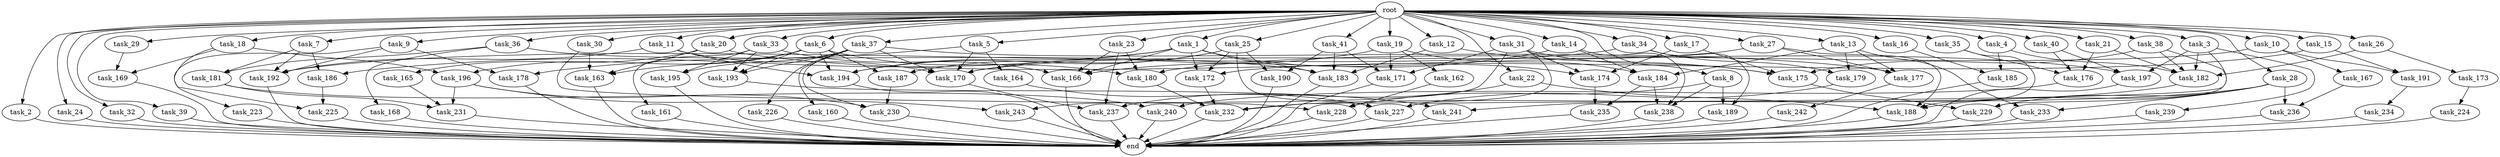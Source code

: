 digraph G {
  root [size="0.000000"];
  task_1 [size="1.024000"];
  task_2 [size="1.024000"];
  task_3 [size="1.024000"];
  task_4 [size="1.024000"];
  task_5 [size="1.024000"];
  task_6 [size="1.024000"];
  task_7 [size="1.024000"];
  task_8 [size="1.024000"];
  task_9 [size="1.024000"];
  task_10 [size="1.024000"];
  task_11 [size="1.024000"];
  task_12 [size="1.024000"];
  task_13 [size="1.024000"];
  task_14 [size="1.024000"];
  task_15 [size="1.024000"];
  task_16 [size="1.024000"];
  task_17 [size="1.024000"];
  task_18 [size="1.024000"];
  task_19 [size="1.024000"];
  task_20 [size="1.024000"];
  task_21 [size="1.024000"];
  task_22 [size="1.024000"];
  task_23 [size="1.024000"];
  task_24 [size="1.024000"];
  task_25 [size="1.024000"];
  task_26 [size="1.024000"];
  task_27 [size="1.024000"];
  task_28 [size="1.024000"];
  task_29 [size="1.024000"];
  task_30 [size="1.024000"];
  task_31 [size="1.024000"];
  task_32 [size="1.024000"];
  task_33 [size="1.024000"];
  task_34 [size="1.024000"];
  task_35 [size="1.024000"];
  task_36 [size="1.024000"];
  task_37 [size="1.024000"];
  task_38 [size="1.024000"];
  task_39 [size="1.024000"];
  task_40 [size="1.024000"];
  task_41 [size="1.024000"];
  task_160 [size="77309411.328000"];
  task_161 [size="137438953.472000"];
  task_162 [size="214748364.800000"];
  task_163 [size="1554778161.152000"];
  task_164 [size="420906795.008000"];
  task_165 [size="549755813.888000"];
  task_166 [size="1288490188.800000"];
  task_167 [size="858993459.200000"];
  task_168 [size="77309411.328000"];
  task_169 [size="1005022347.264000"];
  task_170 [size="1065151889.408000"];
  task_171 [size="601295421.440000"];
  task_172 [size="670014898.176000"];
  task_173 [size="214748364.800000"];
  task_174 [size="1425929142.272000"];
  task_175 [size="1254130450.432000"];
  task_176 [size="249108103.168000"];
  task_177 [size="523986010.112000"];
  task_178 [size="841813590.016000"];
  task_179 [size="446676598.784000"];
  task_180 [size="1589137899.520000"];
  task_181 [size="773094113.280000"];
  task_182 [size="1047972020.224000"];
  task_183 [size="609885356.032000"];
  task_184 [size="833223655.424000"];
  task_185 [size="111669149.696000"];
  task_186 [size="1116691496.960000"];
  task_187 [size="523986010.112000"];
  task_188 [size="1606317768.704000"];
  task_189 [size="996432412.672000"];
  task_190 [size="292057776.128000"];
  task_191 [size="893353197.568000"];
  task_192 [size="1468878815.232000"];
  task_193 [size="523986010.112000"];
  task_194 [size="1159641169.920000"];
  task_195 [size="214748364.800000"];
  task_196 [size="618475290.624000"];
  task_197 [size="1236950581.248000"];
  task_223 [size="420906795.008000"];
  task_224 [size="858993459.200000"];
  task_225 [size="730144440.320000"];
  task_226 [size="77309411.328000"];
  task_227 [size="1013612281.856000"];
  task_228 [size="1589137899.520000"];
  task_229 [size="944892805.120000"];
  task_230 [size="1632087572.480000"];
  task_231 [size="1108101562.368000"];
  task_232 [size="970662608.896000"];
  task_233 [size="1005022347.264000"];
  task_234 [size="858993459.200000"];
  task_235 [size="171798691.840000"];
  task_236 [size="910533066.752000"];
  task_237 [size="1331439861.760000"];
  task_238 [size="1202590842.880000"];
  task_239 [size="549755813.888000"];
  task_240 [size="1073741824.000000"];
  task_241 [size="1391569403.904000"];
  task_242 [size="695784701.952000"];
  task_243 [size="1168231104.512000"];
  end [size="0.000000"];

  root -> task_1 [size="1.000000"];
  root -> task_2 [size="1.000000"];
  root -> task_3 [size="1.000000"];
  root -> task_4 [size="1.000000"];
  root -> task_5 [size="1.000000"];
  root -> task_6 [size="1.000000"];
  root -> task_7 [size="1.000000"];
  root -> task_8 [size="1.000000"];
  root -> task_9 [size="1.000000"];
  root -> task_10 [size="1.000000"];
  root -> task_11 [size="1.000000"];
  root -> task_12 [size="1.000000"];
  root -> task_13 [size="1.000000"];
  root -> task_14 [size="1.000000"];
  root -> task_15 [size="1.000000"];
  root -> task_16 [size="1.000000"];
  root -> task_17 [size="1.000000"];
  root -> task_18 [size="1.000000"];
  root -> task_19 [size="1.000000"];
  root -> task_20 [size="1.000000"];
  root -> task_21 [size="1.000000"];
  root -> task_22 [size="1.000000"];
  root -> task_23 [size="1.000000"];
  root -> task_24 [size="1.000000"];
  root -> task_25 [size="1.000000"];
  root -> task_26 [size="1.000000"];
  root -> task_27 [size="1.000000"];
  root -> task_28 [size="1.000000"];
  root -> task_29 [size="1.000000"];
  root -> task_30 [size="1.000000"];
  root -> task_31 [size="1.000000"];
  root -> task_32 [size="1.000000"];
  root -> task_33 [size="1.000000"];
  root -> task_34 [size="1.000000"];
  root -> task_35 [size="1.000000"];
  root -> task_36 [size="1.000000"];
  root -> task_37 [size="1.000000"];
  root -> task_38 [size="1.000000"];
  root -> task_39 [size="1.000000"];
  root -> task_40 [size="1.000000"];
  root -> task_41 [size="1.000000"];
  task_1 -> task_166 [size="411041792.000000"];
  task_1 -> task_172 [size="411041792.000000"];
  task_1 -> task_174 [size="411041792.000000"];
  task_1 -> task_183 [size="411041792.000000"];
  task_1 -> task_186 [size="411041792.000000"];
  task_1 -> task_194 [size="411041792.000000"];
  task_2 -> end [size="1.000000"];
  task_3 -> task_182 [size="536870912.000000"];
  task_3 -> task_197 [size="536870912.000000"];
  task_3 -> task_227 [size="536870912.000000"];
  task_3 -> task_239 [size="536870912.000000"];
  task_4 -> task_182 [size="33554432.000000"];
  task_4 -> task_185 [size="33554432.000000"];
  task_5 -> task_164 [size="411041792.000000"];
  task_5 -> task_170 [size="411041792.000000"];
  task_5 -> task_178 [size="411041792.000000"];
  task_6 -> task_163 [size="301989888.000000"];
  task_6 -> task_180 [size="301989888.000000"];
  task_6 -> task_187 [size="301989888.000000"];
  task_6 -> task_193 [size="301989888.000000"];
  task_6 -> task_194 [size="301989888.000000"];
  task_6 -> task_196 [size="301989888.000000"];
  task_7 -> task_181 [size="679477248.000000"];
  task_7 -> task_186 [size="679477248.000000"];
  task_7 -> task_192 [size="679477248.000000"];
  task_8 -> task_189 [size="838860800.000000"];
  task_8 -> task_228 [size="838860800.000000"];
  task_8 -> task_238 [size="838860800.000000"];
  task_9 -> task_178 [size="411041792.000000"];
  task_9 -> task_192 [size="411041792.000000"];
  task_9 -> task_223 [size="411041792.000000"];
  task_10 -> task_167 [size="838860800.000000"];
  task_10 -> task_180 [size="838860800.000000"];
  task_10 -> task_191 [size="838860800.000000"];
  task_11 -> task_170 [size="209715200.000000"];
  task_11 -> task_192 [size="209715200.000000"];
  task_11 -> task_194 [size="209715200.000000"];
  task_12 -> task_175 [size="33554432.000000"];
  task_12 -> task_183 [size="33554432.000000"];
  task_13 -> task_177 [size="301989888.000000"];
  task_13 -> task_179 [size="301989888.000000"];
  task_13 -> task_184 [size="301989888.000000"];
  task_13 -> task_233 [size="301989888.000000"];
  task_14 -> task_166 [size="301989888.000000"];
  task_14 -> task_184 [size="301989888.000000"];
  task_14 -> task_238 [size="301989888.000000"];
  task_15 -> task_172 [size="33554432.000000"];
  task_15 -> task_191 [size="33554432.000000"];
  task_16 -> task_185 [size="75497472.000000"];
  task_17 -> task_174 [size="679477248.000000"];
  task_17 -> task_175 [size="679477248.000000"];
  task_18 -> task_169 [size="301989888.000000"];
  task_18 -> task_196 [size="301989888.000000"];
  task_18 -> task_225 [size="301989888.000000"];
  task_19 -> task_162 [size="209715200.000000"];
  task_19 -> task_170 [size="209715200.000000"];
  task_19 -> task_171 [size="209715200.000000"];
  task_19 -> task_184 [size="209715200.000000"];
  task_20 -> task_163 [size="536870912.000000"];
  task_20 -> task_165 [size="536870912.000000"];
  task_20 -> task_197 [size="536870912.000000"];
  task_21 -> task_176 [size="33554432.000000"];
  task_21 -> task_182 [size="33554432.000000"];
  task_22 -> task_188 [size="679477248.000000"];
  task_22 -> task_237 [size="679477248.000000"];
  task_23 -> task_166 [size="411041792.000000"];
  task_23 -> task_180 [size="411041792.000000"];
  task_23 -> task_237 [size="411041792.000000"];
  task_24 -> end [size="1.000000"];
  task_25 -> task_172 [size="209715200.000000"];
  task_25 -> task_187 [size="209715200.000000"];
  task_25 -> task_190 [size="209715200.000000"];
  task_25 -> task_194 [size="209715200.000000"];
  task_25 -> task_227 [size="209715200.000000"];
  task_26 -> task_173 [size="209715200.000000"];
  task_26 -> task_182 [size="209715200.000000"];
  task_27 -> task_170 [size="134217728.000000"];
  task_27 -> task_177 [size="134217728.000000"];
  task_27 -> task_188 [size="134217728.000000"];
  task_28 -> task_188 [size="679477248.000000"];
  task_28 -> task_229 [size="679477248.000000"];
  task_28 -> task_233 [size="679477248.000000"];
  task_28 -> task_236 [size="679477248.000000"];
  task_28 -> task_241 [size="679477248.000000"];
  task_29 -> task_169 [size="679477248.000000"];
  task_30 -> task_163 [size="679477248.000000"];
  task_30 -> task_228 [size="679477248.000000"];
  task_31 -> task_171 [size="301989888.000000"];
  task_31 -> task_174 [size="301989888.000000"];
  task_31 -> task_175 [size="301989888.000000"];
  task_31 -> task_232 [size="301989888.000000"];
  task_31 -> task_243 [size="301989888.000000"];
  task_32 -> end [size="1.000000"];
  task_33 -> task_161 [size="134217728.000000"];
  task_33 -> task_166 [size="134217728.000000"];
  task_33 -> task_193 [size="134217728.000000"];
  task_33 -> task_195 [size="134217728.000000"];
  task_34 -> task_179 [size="134217728.000000"];
  task_34 -> task_189 [size="134217728.000000"];
  task_34 -> task_192 [size="134217728.000000"];
  task_35 -> task_176 [size="75497472.000000"];
  task_35 -> task_188 [size="75497472.000000"];
  task_36 -> task_168 [size="75497472.000000"];
  task_36 -> task_181 [size="75497472.000000"];
  task_36 -> task_183 [size="75497472.000000"];
  task_37 -> task_160 [size="75497472.000000"];
  task_37 -> task_170 [size="75497472.000000"];
  task_37 -> task_177 [size="75497472.000000"];
  task_37 -> task_193 [size="75497472.000000"];
  task_37 -> task_195 [size="75497472.000000"];
  task_37 -> task_226 [size="75497472.000000"];
  task_37 -> task_230 [size="75497472.000000"];
  task_38 -> task_175 [size="209715200.000000"];
  task_38 -> task_182 [size="209715200.000000"];
  task_38 -> task_229 [size="209715200.000000"];
  task_39 -> end [size="1.000000"];
  task_40 -> task_176 [size="134217728.000000"];
  task_40 -> task_197 [size="134217728.000000"];
  task_41 -> task_171 [size="75497472.000000"];
  task_41 -> task_183 [size="75497472.000000"];
  task_41 -> task_190 [size="75497472.000000"];
  task_160 -> end [size="1.000000"];
  task_161 -> end [size="1.000000"];
  task_162 -> task_228 [size="33554432.000000"];
  task_163 -> end [size="1.000000"];
  task_164 -> task_227 [size="209715200.000000"];
  task_165 -> task_231 [size="33554432.000000"];
  task_166 -> end [size="1.000000"];
  task_167 -> task_236 [size="209715200.000000"];
  task_168 -> end [size="1.000000"];
  task_169 -> end [size="1.000000"];
  task_170 -> task_237 [size="209715200.000000"];
  task_171 -> end [size="1.000000"];
  task_172 -> task_232 [size="536870912.000000"];
  task_173 -> task_224 [size="838860800.000000"];
  task_174 -> task_235 [size="134217728.000000"];
  task_175 -> task_229 [size="33554432.000000"];
  task_176 -> task_240 [size="838860800.000000"];
  task_177 -> task_242 [size="679477248.000000"];
  task_178 -> end [size="1.000000"];
  task_179 -> task_227 [size="33554432.000000"];
  task_180 -> task_232 [size="33554432.000000"];
  task_181 -> task_231 [size="209715200.000000"];
  task_181 -> task_240 [size="209715200.000000"];
  task_182 -> task_232 [size="75497472.000000"];
  task_183 -> end [size="1.000000"];
  task_184 -> task_235 [size="33554432.000000"];
  task_184 -> task_238 [size="33554432.000000"];
  task_185 -> end [size="1.000000"];
  task_186 -> task_225 [size="411041792.000000"];
  task_187 -> task_230 [size="679477248.000000"];
  task_188 -> end [size="1.000000"];
  task_189 -> end [size="1.000000"];
  task_190 -> end [size="1.000000"];
  task_191 -> task_234 [size="838860800.000000"];
  task_192 -> end [size="1.000000"];
  task_193 -> task_241 [size="679477248.000000"];
  task_194 -> end [size="1.000000"];
  task_195 -> end [size="1.000000"];
  task_196 -> task_230 [size="838860800.000000"];
  task_196 -> task_231 [size="838860800.000000"];
  task_196 -> task_243 [size="838860800.000000"];
  task_197 -> end [size="1.000000"];
  task_223 -> end [size="1.000000"];
  task_224 -> end [size="1.000000"];
  task_225 -> end [size="1.000000"];
  task_226 -> end [size="1.000000"];
  task_227 -> end [size="1.000000"];
  task_228 -> end [size="1.000000"];
  task_229 -> end [size="1.000000"];
  task_230 -> end [size="1.000000"];
  task_231 -> end [size="1.000000"];
  task_232 -> end [size="1.000000"];
  task_233 -> end [size="1.000000"];
  task_234 -> end [size="1.000000"];
  task_235 -> end [size="1.000000"];
  task_236 -> end [size="1.000000"];
  task_237 -> end [size="1.000000"];
  task_238 -> end [size="1.000000"];
  task_239 -> end [size="1.000000"];
  task_240 -> end [size="1.000000"];
  task_241 -> end [size="1.000000"];
  task_242 -> end [size="1.000000"];
  task_243 -> end [size="1.000000"];
}
